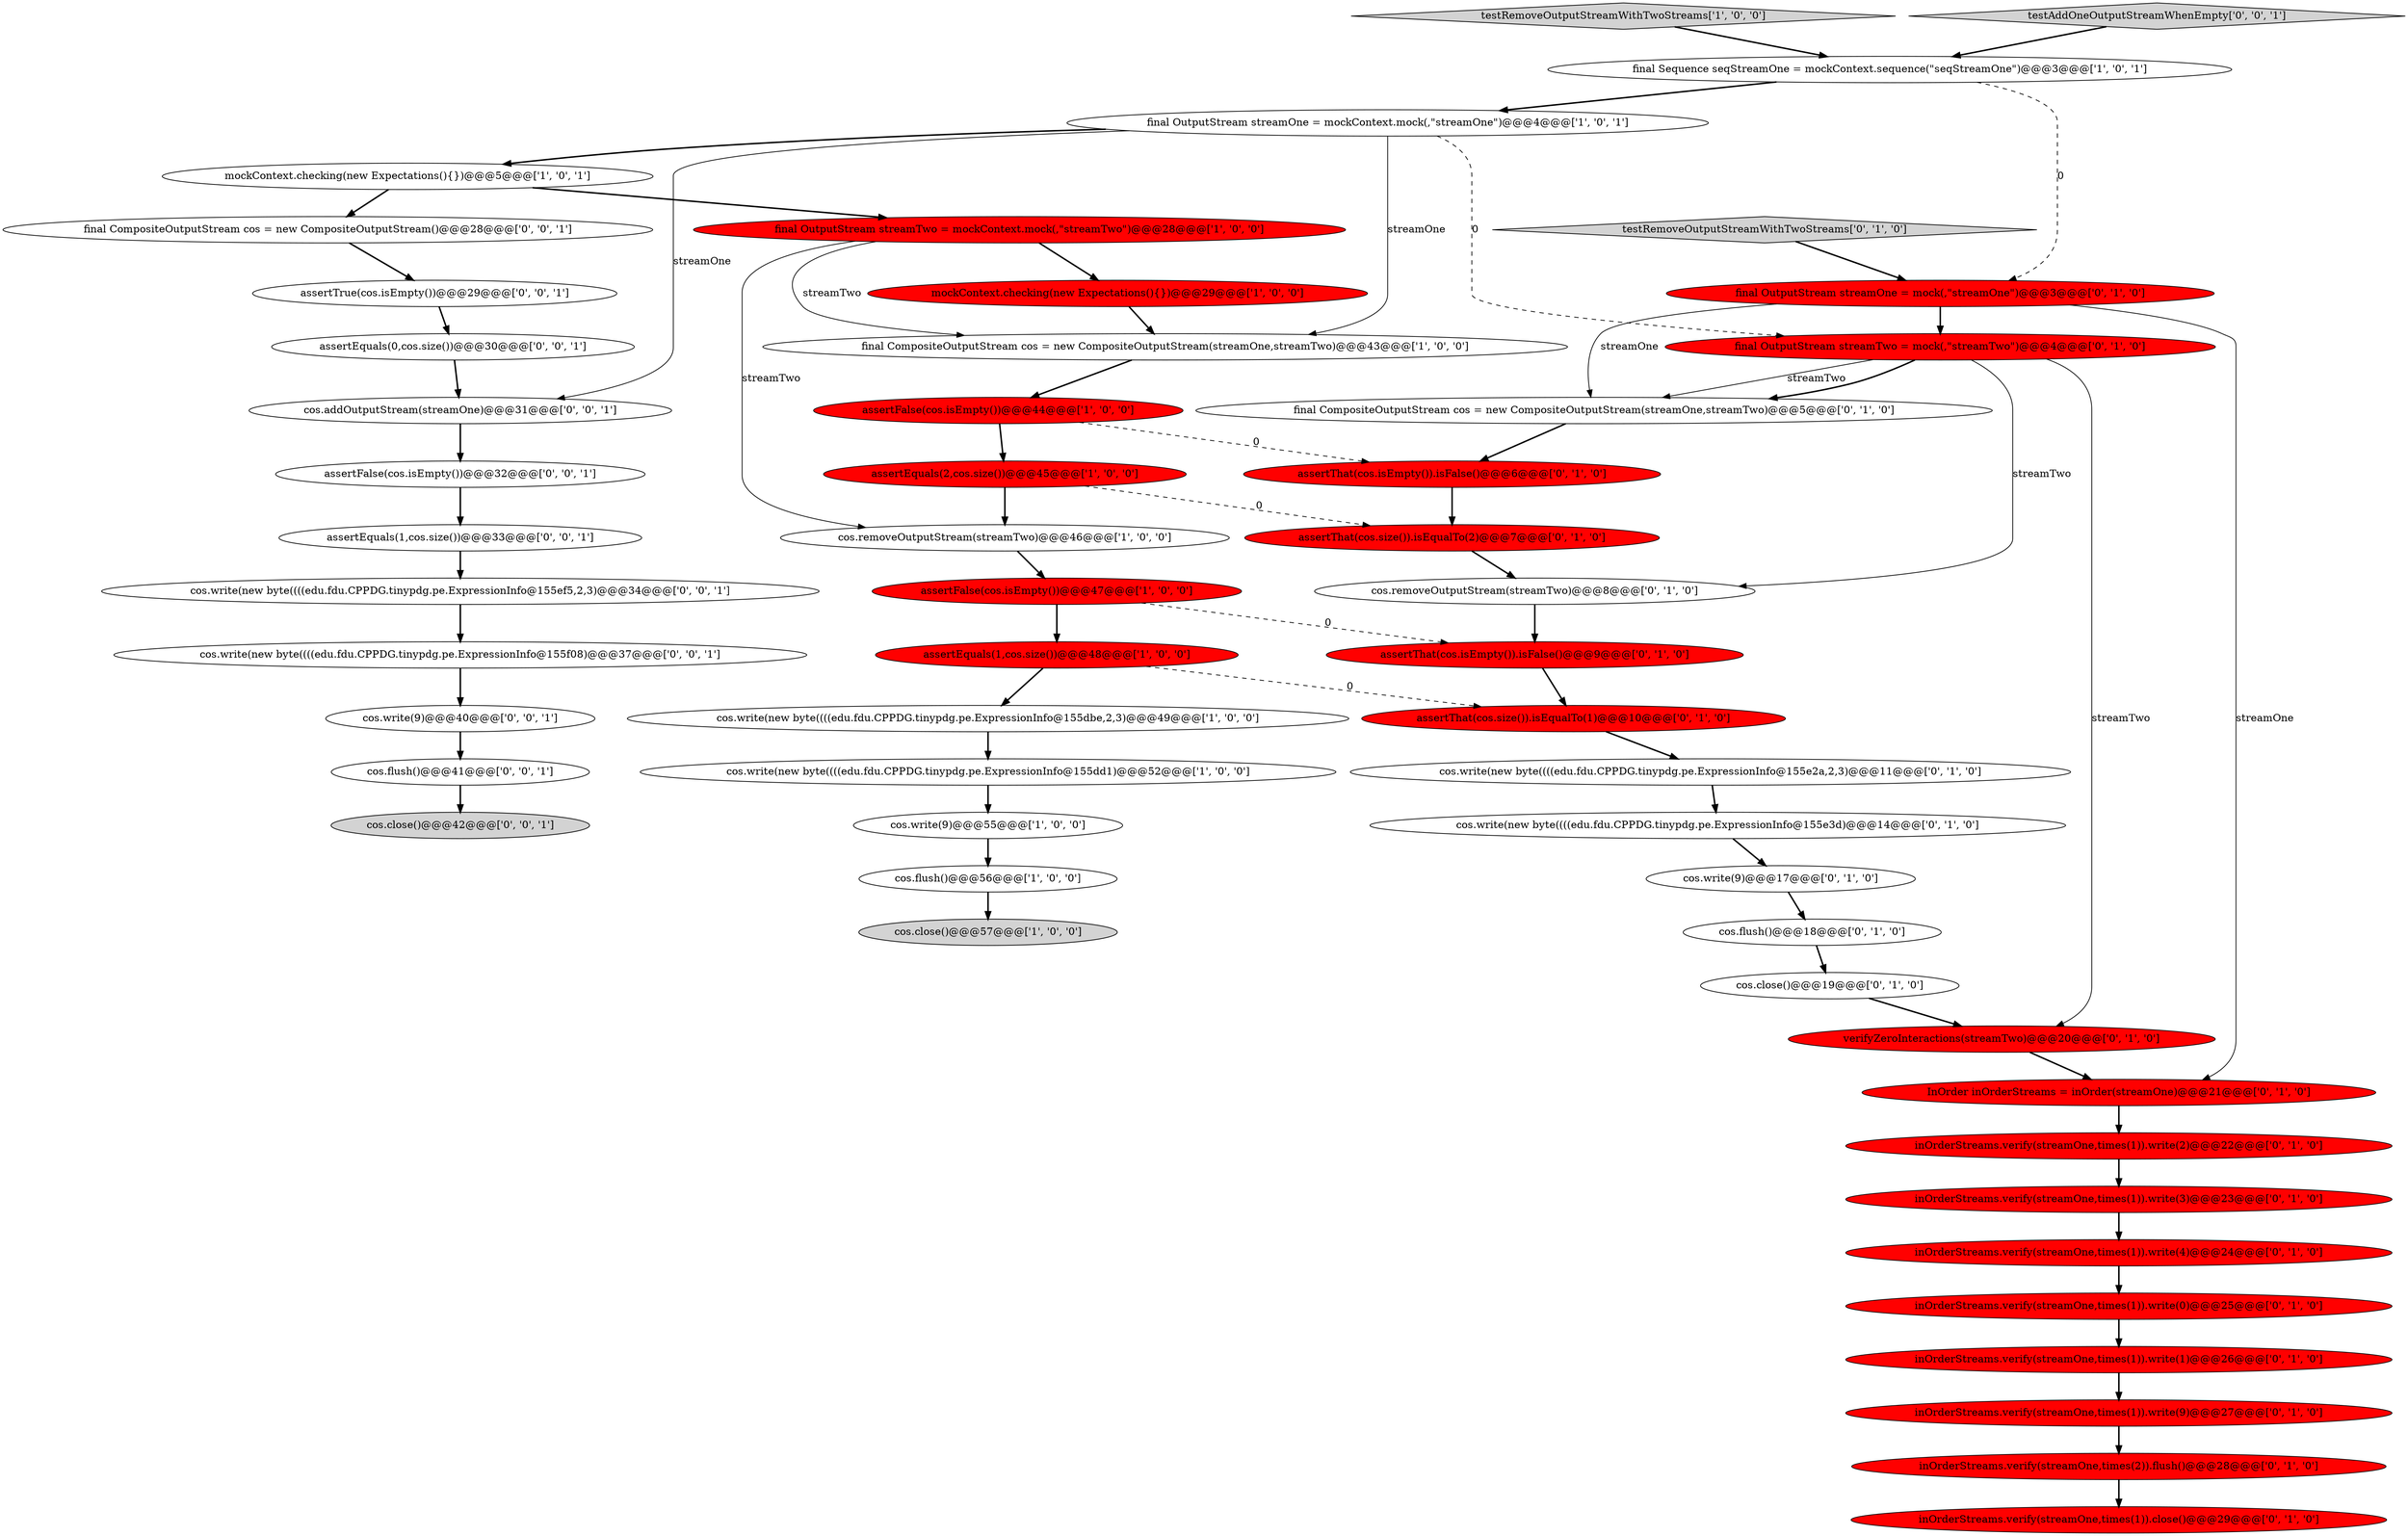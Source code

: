 digraph {
21 [style = filled, label = "cos.flush()@@@18@@@['0', '1', '0']", fillcolor = white, shape = ellipse image = "AAA0AAABBB2BBB"];
43 [style = filled, label = "cos.flush()@@@41@@@['0', '0', '1']", fillcolor = white, shape = ellipse image = "AAA0AAABBB3BBB"];
19 [style = filled, label = "inOrderStreams.verify(streamOne,times(1)).write(1)@@@26@@@['0', '1', '0']", fillcolor = red, shape = ellipse image = "AAA1AAABBB2BBB"];
0 [style = filled, label = "assertEquals(2,cos.size())@@@45@@@['1', '0', '0']", fillcolor = red, shape = ellipse image = "AAA1AAABBB1BBB"];
14 [style = filled, label = "testRemoveOutputStreamWithTwoStreams['1', '0', '0']", fillcolor = lightgray, shape = diamond image = "AAA0AAABBB1BBB"];
27 [style = filled, label = "testRemoveOutputStreamWithTwoStreams['0', '1', '0']", fillcolor = lightgray, shape = diamond image = "AAA0AAABBB2BBB"];
26 [style = filled, label = "cos.write(new byte((((edu.fdu.CPPDG.tinypdg.pe.ExpressionInfo@155e2a,2,3)@@@11@@@['0', '1', '0']", fillcolor = white, shape = ellipse image = "AAA0AAABBB2BBB"];
7 [style = filled, label = "cos.write(9)@@@55@@@['1', '0', '0']", fillcolor = white, shape = ellipse image = "AAA0AAABBB1BBB"];
29 [style = filled, label = "final OutputStream streamOne = mock(,\"streamOne\")@@@3@@@['0', '1', '0']", fillcolor = red, shape = ellipse image = "AAA1AAABBB2BBB"];
2 [style = filled, label = "cos.close()@@@57@@@['1', '0', '0']", fillcolor = lightgray, shape = ellipse image = "AAA0AAABBB1BBB"];
4 [style = filled, label = "cos.removeOutputStream(streamTwo)@@@46@@@['1', '0', '0']", fillcolor = white, shape = ellipse image = "AAA0AAABBB1BBB"];
13 [style = filled, label = "cos.flush()@@@56@@@['1', '0', '0']", fillcolor = white, shape = ellipse image = "AAA0AAABBB1BBB"];
28 [style = filled, label = "inOrderStreams.verify(streamOne,times(1)).write(0)@@@25@@@['0', '1', '0']", fillcolor = red, shape = ellipse image = "AAA1AAABBB2BBB"];
16 [style = filled, label = "final OutputStream streamTwo = mockContext.mock(,\"streamTwo\")@@@28@@@['1', '0', '0']", fillcolor = red, shape = ellipse image = "AAA1AAABBB1BBB"];
40 [style = filled, label = "assertThat(cos.size()).isEqualTo(2)@@@7@@@['0', '1', '0']", fillcolor = red, shape = ellipse image = "AAA1AAABBB2BBB"];
3 [style = filled, label = "assertFalse(cos.isEmpty())@@@44@@@['1', '0', '0']", fillcolor = red, shape = ellipse image = "AAA1AAABBB1BBB"];
47 [style = filled, label = "assertFalse(cos.isEmpty())@@@32@@@['0', '0', '1']", fillcolor = white, shape = ellipse image = "AAA0AAABBB3BBB"];
51 [style = filled, label = "assertTrue(cos.isEmpty())@@@29@@@['0', '0', '1']", fillcolor = white, shape = ellipse image = "AAA0AAABBB3BBB"];
22 [style = filled, label = "cos.close()@@@19@@@['0', '1', '0']", fillcolor = white, shape = ellipse image = "AAA0AAABBB2BBB"];
39 [style = filled, label = "cos.write(new byte((((edu.fdu.CPPDG.tinypdg.pe.ExpressionInfo@155e3d)@@@14@@@['0', '1', '0']", fillcolor = white, shape = ellipse image = "AAA0AAABBB2BBB"];
34 [style = filled, label = "assertThat(cos.size()).isEqualTo(1)@@@10@@@['0', '1', '0']", fillcolor = red, shape = ellipse image = "AAA1AAABBB2BBB"];
52 [style = filled, label = "cos.write(9)@@@40@@@['0', '0', '1']", fillcolor = white, shape = ellipse image = "AAA0AAABBB3BBB"];
35 [style = filled, label = "inOrderStreams.verify(streamOne,times(1)).write(4)@@@24@@@['0', '1', '0']", fillcolor = red, shape = ellipse image = "AAA1AAABBB2BBB"];
10 [style = filled, label = "assertFalse(cos.isEmpty())@@@47@@@['1', '0', '0']", fillcolor = red, shape = ellipse image = "AAA1AAABBB1BBB"];
48 [style = filled, label = "assertEquals(1,cos.size())@@@33@@@['0', '0', '1']", fillcolor = white, shape = ellipse image = "AAA0AAABBB3BBB"];
24 [style = filled, label = "final OutputStream streamTwo = mock(,\"streamTwo\")@@@4@@@['0', '1', '0']", fillcolor = red, shape = ellipse image = "AAA1AAABBB2BBB"];
5 [style = filled, label = "mockContext.checking(new Expectations(){})@@@5@@@['1', '0', '1']", fillcolor = white, shape = ellipse image = "AAA0AAABBB1BBB"];
15 [style = filled, label = "final Sequence seqStreamOne = mockContext.sequence(\"seqStreamOne\")@@@3@@@['1', '0', '1']", fillcolor = white, shape = ellipse image = "AAA0AAABBB1BBB"];
8 [style = filled, label = "final OutputStream streamOne = mockContext.mock(,\"streamOne\")@@@4@@@['1', '0', '1']", fillcolor = white, shape = ellipse image = "AAA0AAABBB1BBB"];
38 [style = filled, label = "verifyZeroInteractions(streamTwo)@@@20@@@['0', '1', '0']", fillcolor = red, shape = ellipse image = "AAA1AAABBB2BBB"];
45 [style = filled, label = "cos.write(new byte((((edu.fdu.CPPDG.tinypdg.pe.ExpressionInfo@155ef5,2,3)@@@34@@@['0', '0', '1']", fillcolor = white, shape = ellipse image = "AAA0AAABBB3BBB"];
18 [style = filled, label = "cos.write(9)@@@17@@@['0', '1', '0']", fillcolor = white, shape = ellipse image = "AAA0AAABBB2BBB"];
30 [style = filled, label = "cos.removeOutputStream(streamTwo)@@@8@@@['0', '1', '0']", fillcolor = white, shape = ellipse image = "AAA0AAABBB2BBB"];
25 [style = filled, label = "assertThat(cos.isEmpty()).isFalse()@@@9@@@['0', '1', '0']", fillcolor = red, shape = ellipse image = "AAA1AAABBB2BBB"];
11 [style = filled, label = "mockContext.checking(new Expectations(){})@@@29@@@['1', '0', '0']", fillcolor = red, shape = ellipse image = "AAA1AAABBB1BBB"];
9 [style = filled, label = "assertEquals(1,cos.size())@@@48@@@['1', '0', '0']", fillcolor = red, shape = ellipse image = "AAA1AAABBB1BBB"];
6 [style = filled, label = "cos.write(new byte((((edu.fdu.CPPDG.tinypdg.pe.ExpressionInfo@155dbe,2,3)@@@49@@@['1', '0', '0']", fillcolor = white, shape = ellipse image = "AAA0AAABBB1BBB"];
46 [style = filled, label = "cos.write(new byte((((edu.fdu.CPPDG.tinypdg.pe.ExpressionInfo@155f08)@@@37@@@['0', '0', '1']", fillcolor = white, shape = ellipse image = "AAA0AAABBB3BBB"];
50 [style = filled, label = "testAddOneOutputStreamWhenEmpty['0', '0', '1']", fillcolor = lightgray, shape = diamond image = "AAA0AAABBB3BBB"];
41 [style = filled, label = "cos.addOutputStream(streamOne)@@@31@@@['0', '0', '1']", fillcolor = white, shape = ellipse image = "AAA0AAABBB3BBB"];
20 [style = filled, label = "inOrderStreams.verify(streamOne,times(1)).write(3)@@@23@@@['0', '1', '0']", fillcolor = red, shape = ellipse image = "AAA1AAABBB2BBB"];
31 [style = filled, label = "inOrderStreams.verify(streamOne,times(1)).write(2)@@@22@@@['0', '1', '0']", fillcolor = red, shape = ellipse image = "AAA1AAABBB2BBB"];
36 [style = filled, label = "final CompositeOutputStream cos = new CompositeOutputStream(streamOne,streamTwo)@@@5@@@['0', '1', '0']", fillcolor = white, shape = ellipse image = "AAA0AAABBB2BBB"];
42 [style = filled, label = "final CompositeOutputStream cos = new CompositeOutputStream()@@@28@@@['0', '0', '1']", fillcolor = white, shape = ellipse image = "AAA0AAABBB3BBB"];
23 [style = filled, label = "inOrderStreams.verify(streamOne,times(2)).flush()@@@28@@@['0', '1', '0']", fillcolor = red, shape = ellipse image = "AAA1AAABBB2BBB"];
32 [style = filled, label = "inOrderStreams.verify(streamOne,times(1)).write(9)@@@27@@@['0', '1', '0']", fillcolor = red, shape = ellipse image = "AAA1AAABBB2BBB"];
12 [style = filled, label = "final CompositeOutputStream cos = new CompositeOutputStream(streamOne,streamTwo)@@@43@@@['1', '0', '0']", fillcolor = white, shape = ellipse image = "AAA0AAABBB1BBB"];
1 [style = filled, label = "cos.write(new byte((((edu.fdu.CPPDG.tinypdg.pe.ExpressionInfo@155dd1)@@@52@@@['1', '0', '0']", fillcolor = white, shape = ellipse image = "AAA0AAABBB1BBB"];
37 [style = filled, label = "InOrder inOrderStreams = inOrder(streamOne)@@@21@@@['0', '1', '0']", fillcolor = red, shape = ellipse image = "AAA1AAABBB2BBB"];
49 [style = filled, label = "assertEquals(0,cos.size())@@@30@@@['0', '0', '1']", fillcolor = white, shape = ellipse image = "AAA0AAABBB3BBB"];
17 [style = filled, label = "assertThat(cos.isEmpty()).isFalse()@@@6@@@['0', '1', '0']", fillcolor = red, shape = ellipse image = "AAA1AAABBB2BBB"];
33 [style = filled, label = "inOrderStreams.verify(streamOne,times(1)).close()@@@29@@@['0', '1', '0']", fillcolor = red, shape = ellipse image = "AAA1AAABBB2BBB"];
44 [style = filled, label = "cos.close()@@@42@@@['0', '0', '1']", fillcolor = lightgray, shape = ellipse image = "AAA0AAABBB3BBB"];
7->13 [style = bold, label=""];
4->10 [style = bold, label=""];
24->30 [style = solid, label="streamTwo"];
3->17 [style = dashed, label="0"];
16->11 [style = bold, label=""];
32->23 [style = bold, label=""];
24->36 [style = solid, label="streamTwo"];
25->34 [style = bold, label=""];
47->48 [style = bold, label=""];
24->38 [style = solid, label="streamTwo"];
17->40 [style = bold, label=""];
30->25 [style = bold, label=""];
8->12 [style = solid, label="streamOne"];
11->12 [style = bold, label=""];
15->29 [style = dashed, label="0"];
51->49 [style = bold, label=""];
8->24 [style = dashed, label="0"];
46->52 [style = bold, label=""];
1->7 [style = bold, label=""];
16->4 [style = solid, label="streamTwo"];
26->39 [style = bold, label=""];
42->51 [style = bold, label=""];
3->0 [style = bold, label=""];
9->34 [style = dashed, label="0"];
9->6 [style = bold, label=""];
39->18 [style = bold, label=""];
5->16 [style = bold, label=""];
35->28 [style = bold, label=""];
29->36 [style = solid, label="streamOne"];
6->1 [style = bold, label=""];
24->36 [style = bold, label=""];
22->38 [style = bold, label=""];
52->43 [style = bold, label=""];
48->45 [style = bold, label=""];
50->15 [style = bold, label=""];
23->33 [style = bold, label=""];
19->32 [style = bold, label=""];
8->5 [style = bold, label=""];
16->12 [style = solid, label="streamTwo"];
34->26 [style = bold, label=""];
38->37 [style = bold, label=""];
0->4 [style = bold, label=""];
21->22 [style = bold, label=""];
37->31 [style = bold, label=""];
29->37 [style = solid, label="streamOne"];
28->19 [style = bold, label=""];
8->41 [style = solid, label="streamOne"];
49->41 [style = bold, label=""];
40->30 [style = bold, label=""];
14->15 [style = bold, label=""];
10->9 [style = bold, label=""];
12->3 [style = bold, label=""];
41->47 [style = bold, label=""];
36->17 [style = bold, label=""];
18->21 [style = bold, label=""];
20->35 [style = bold, label=""];
31->20 [style = bold, label=""];
27->29 [style = bold, label=""];
5->42 [style = bold, label=""];
29->24 [style = bold, label=""];
45->46 [style = bold, label=""];
43->44 [style = bold, label=""];
0->40 [style = dashed, label="0"];
15->8 [style = bold, label=""];
10->25 [style = dashed, label="0"];
13->2 [style = bold, label=""];
}
